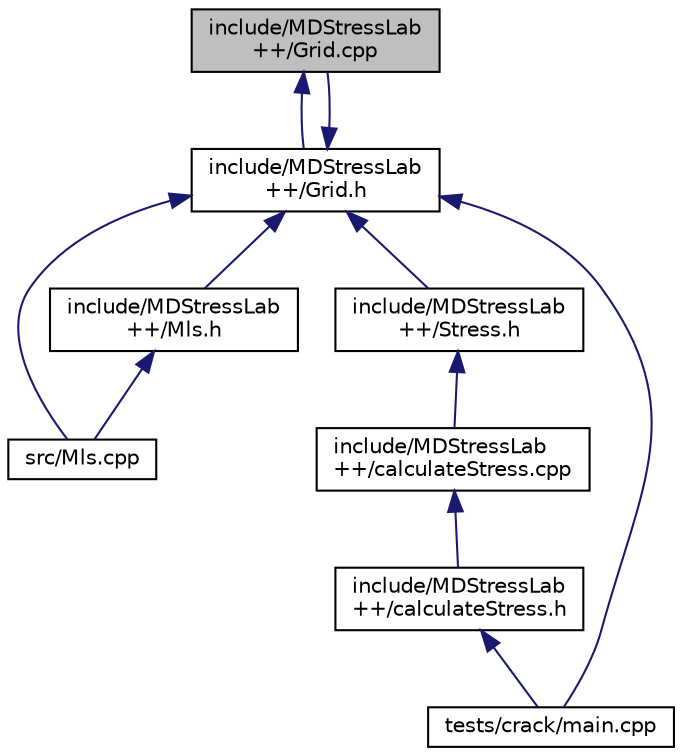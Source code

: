 digraph "include/MDStressLab++/Grid.cpp"
{
  edge [fontname="Helvetica",fontsize="10",labelfontname="Helvetica",labelfontsize="10"];
  node [fontname="Helvetica",fontsize="10",shape=record];
  Node1 [label="include/MDStressLab\l++/Grid.cpp",height=0.2,width=0.4,color="black", fillcolor="grey75", style="filled", fontcolor="black"];
  Node1 -> Node2 [dir="back",color="midnightblue",fontsize="10",style="solid",fontname="Helvetica"];
  Node2 [label="include/MDStressLab\l++/Grid.h",height=0.2,width=0.4,color="black", fillcolor="white", style="filled",URL="$Grid_8h.html"];
  Node2 -> Node3 [dir="back",color="midnightblue",fontsize="10",style="solid",fontname="Helvetica"];
  Node3 [label="src/Mls.cpp",height=0.2,width=0.4,color="black", fillcolor="white", style="filled",URL="$Mls_8cpp.html"];
  Node2 -> Node4 [dir="back",color="midnightblue",fontsize="10",style="solid",fontname="Helvetica"];
  Node4 [label="include/MDStressLab\l++/Stress.h",height=0.2,width=0.4,color="black", fillcolor="white", style="filled",URL="$Stress_8h.html"];
  Node4 -> Node5 [dir="back",color="midnightblue",fontsize="10",style="solid",fontname="Helvetica"];
  Node5 [label="include/MDStressLab\l++/calculateStress.cpp",height=0.2,width=0.4,color="black", fillcolor="white", style="filled",URL="$calculateStress_8cpp.html"];
  Node5 -> Node6 [dir="back",color="midnightblue",fontsize="10",style="solid",fontname="Helvetica"];
  Node6 [label="include/MDStressLab\l++/calculateStress.h",height=0.2,width=0.4,color="black", fillcolor="white", style="filled",URL="$calculateStress_8h.html"];
  Node6 -> Node7 [dir="back",color="midnightblue",fontsize="10",style="solid",fontname="Helvetica"];
  Node7 [label="tests/crack/main.cpp",height=0.2,width=0.4,color="black", fillcolor="white", style="filled",URL="$main_8cpp.html"];
  Node2 -> Node1 [dir="back",color="midnightblue",fontsize="10",style="solid",fontname="Helvetica"];
  Node2 -> Node8 [dir="back",color="midnightblue",fontsize="10",style="solid",fontname="Helvetica"];
  Node8 [label="include/MDStressLab\l++/Mls.h",height=0.2,width=0.4,color="black", fillcolor="white", style="filled",URL="$Mls_8h.html"];
  Node8 -> Node3 [dir="back",color="midnightblue",fontsize="10",style="solid",fontname="Helvetica"];
  Node2 -> Node7 [dir="back",color="midnightblue",fontsize="10",style="solid",fontname="Helvetica"];
}
